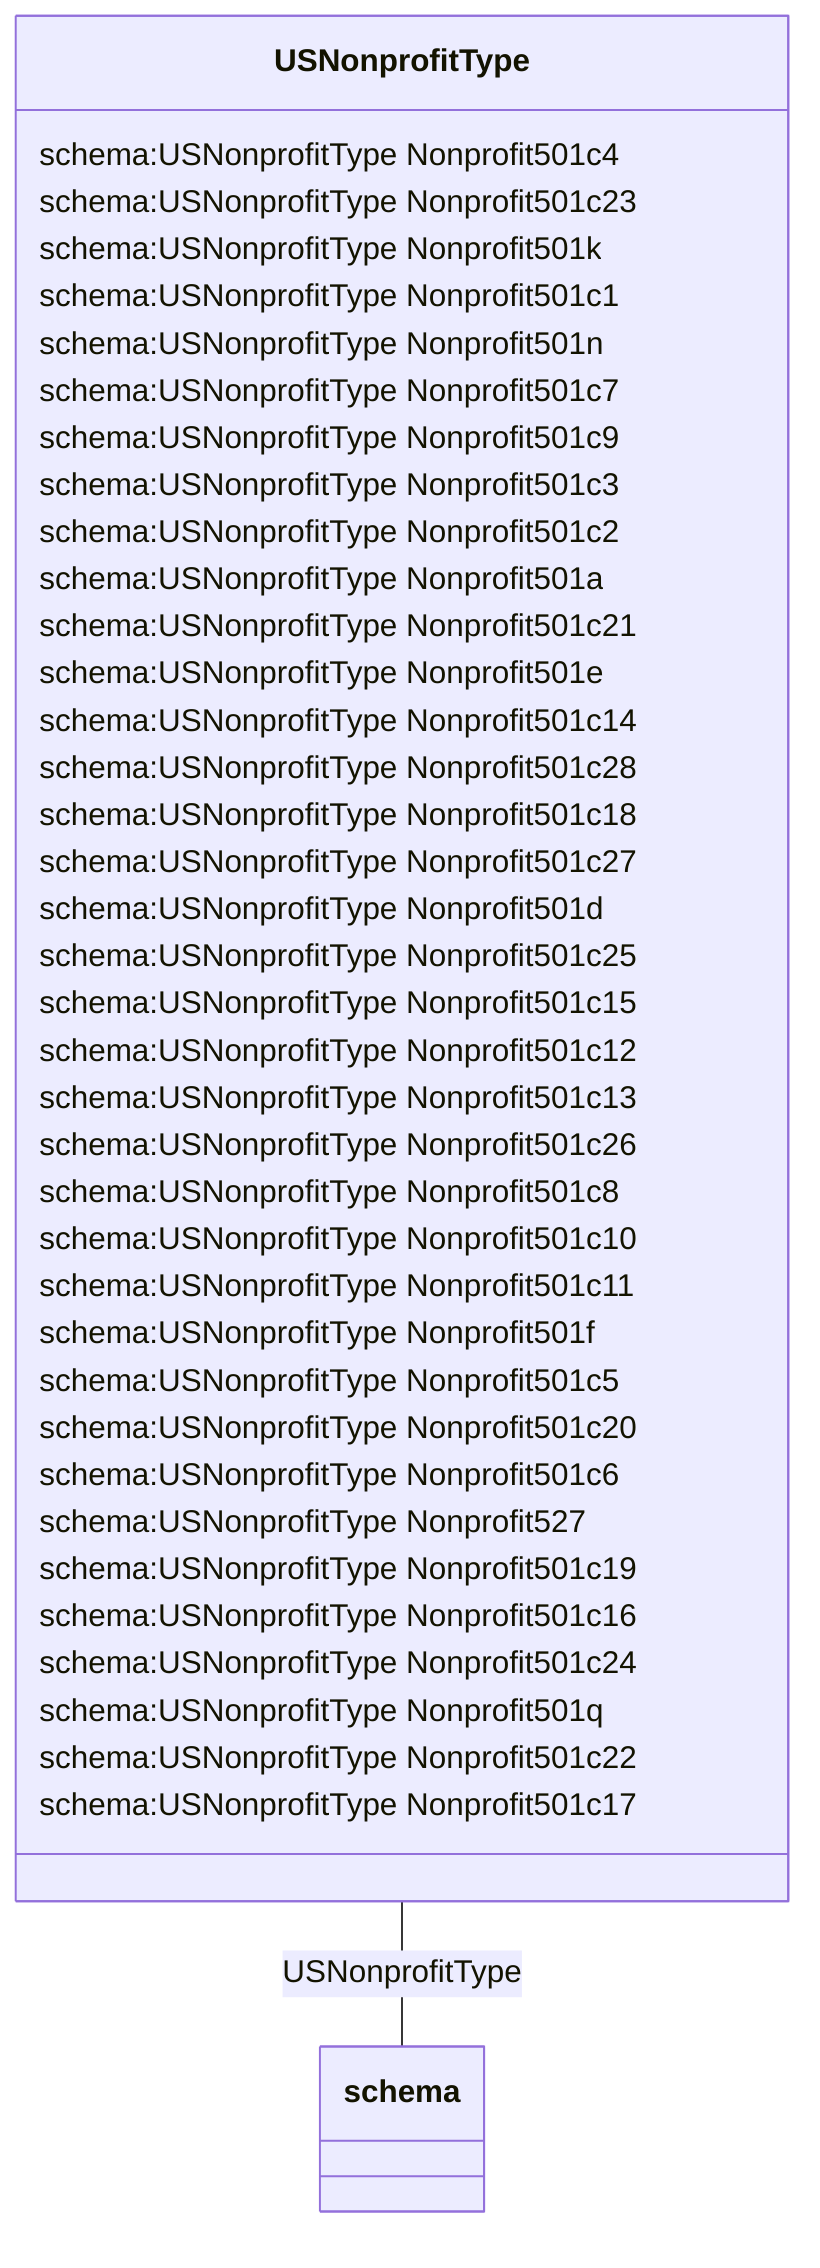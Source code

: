 classDiagram
  USNonprofitType -- schema:USNonprofitType


class USNonprofitType {

  schema:USNonprofitType Nonprofit501c4
  schema:USNonprofitType Nonprofit501c23
  schema:USNonprofitType Nonprofit501k
  schema:USNonprofitType Nonprofit501c1
  schema:USNonprofitType Nonprofit501n
  schema:USNonprofitType Nonprofit501c7
  schema:USNonprofitType Nonprofit501c9
  schema:USNonprofitType Nonprofit501c3
  schema:USNonprofitType Nonprofit501c2
  schema:USNonprofitType Nonprofit501a
  schema:USNonprofitType Nonprofit501c21
  schema:USNonprofitType Nonprofit501e
  schema:USNonprofitType Nonprofit501c14
  schema:USNonprofitType Nonprofit501c28
  schema:USNonprofitType Nonprofit501c18
  schema:USNonprofitType Nonprofit501c27
  schema:USNonprofitType Nonprofit501d
  schema:USNonprofitType Nonprofit501c25
  schema:USNonprofitType Nonprofit501c15
  schema:USNonprofitType Nonprofit501c12
  schema:USNonprofitType Nonprofit501c13
  schema:USNonprofitType Nonprofit501c26
  schema:USNonprofitType Nonprofit501c8
  schema:USNonprofitType Nonprofit501c10
  schema:USNonprofitType Nonprofit501c11
  schema:USNonprofitType Nonprofit501f
  schema:USNonprofitType Nonprofit501c5
  schema:USNonprofitType Nonprofit501c20
  schema:USNonprofitType Nonprofit501c6
  schema:USNonprofitType Nonprofit527
  schema:USNonprofitType Nonprofit501c19
  schema:USNonprofitType Nonprofit501c16
  schema:USNonprofitType Nonprofit501c24
  schema:USNonprofitType Nonprofit501q
  schema:USNonprofitType Nonprofit501c22
  schema:USNonprofitType Nonprofit501c17

 }